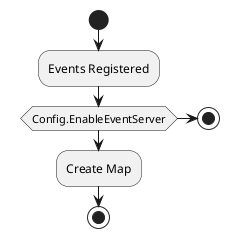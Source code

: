 ﻿@startuml
'https://plantuml.com/activity-diagram-beta

start
:Events Registered;
if(Config.EnableEventServer)
:Create Map;

else
stop
endif
stop

@enduml
